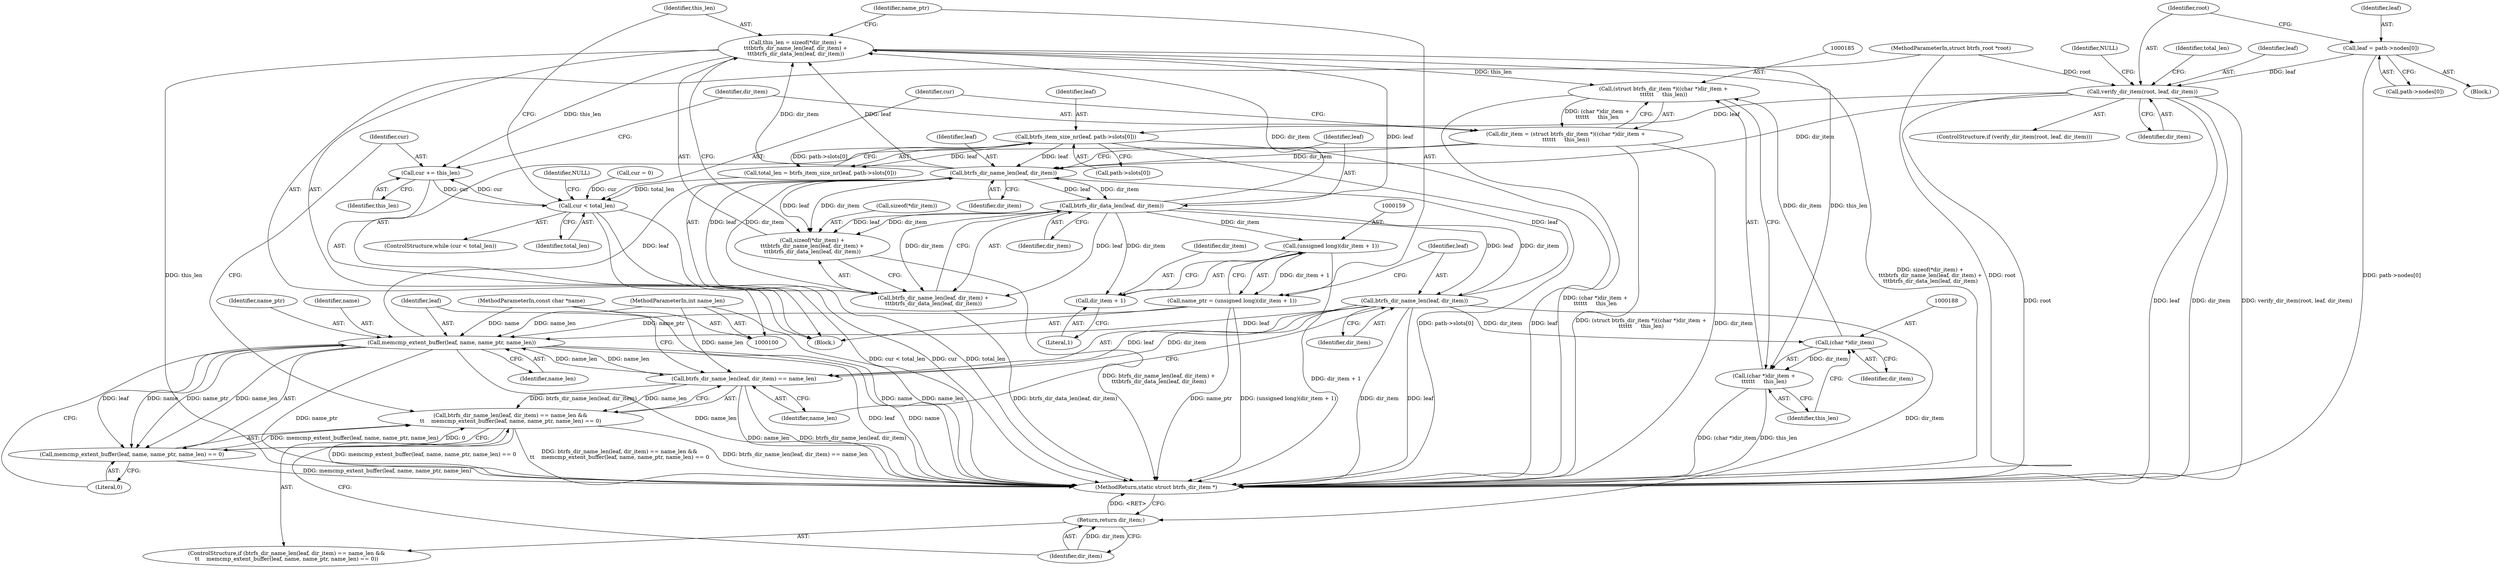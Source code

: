 digraph "1_linux_5f5bc6b1e2d5a6f827bc860ef2dc5b6f365d1339_0@API" {
"1000143" [label="(Call,this_len = sizeof(*dir_item) +\n\t\t\tbtrfs_dir_name_len(leaf, dir_item) +\n\t\t\tbtrfs_dir_data_len(leaf, dir_item))"];
"1000150" [label="(Call,btrfs_dir_name_len(leaf, dir_item))"];
"1000171" [label="(Call,memcmp_extent_buffer(leaf, name, name_ptr, name_len))"];
"1000166" [label="(Call,btrfs_dir_name_len(leaf, dir_item))"];
"1000153" [label="(Call,btrfs_dir_data_len(leaf, dir_item))"];
"1000103" [label="(MethodParameterIn,const char *name)"];
"1000156" [label="(Call,name_ptr = (unsigned long)(dir_item + 1))"];
"1000158" [label="(Call,(unsigned long)(dir_item + 1))"];
"1000165" [label="(Call,btrfs_dir_name_len(leaf, dir_item) == name_len)"];
"1000104" [label="(MethodParameterIn,int name_len)"];
"1000131" [label="(Call,btrfs_item_size_nr(leaf, path->slots[0]))"];
"1000123" [label="(Call,verify_dir_item(root, leaf, dir_item))"];
"1000101" [label="(MethodParameterIn,struct btrfs_root *root)"];
"1000115" [label="(Call,leaf = path->nodes[0])"];
"1000182" [label="(Call,dir_item = (struct btrfs_dir_item *)((char *)dir_item +\n\t\t\t\t\t\t     this_len))"];
"1000184" [label="(Call,(struct btrfs_dir_item *)((char *)dir_item +\n\t\t\t\t\t\t     this_len))"];
"1000187" [label="(Call,(char *)dir_item)"];
"1000143" [label="(Call,this_len = sizeof(*dir_item) +\n\t\t\tbtrfs_dir_name_len(leaf, dir_item) +\n\t\t\tbtrfs_dir_data_len(leaf, dir_item))"];
"1000179" [label="(Call,cur += this_len)"];
"1000139" [label="(Call,cur < total_len)"];
"1000186" [label="(Call,(char *)dir_item +\n\t\t\t\t\t\t     this_len)"];
"1000145" [label="(Call,sizeof(*dir_item) +\n\t\t\tbtrfs_dir_name_len(leaf, dir_item) +\n\t\t\tbtrfs_dir_data_len(leaf, dir_item))"];
"1000149" [label="(Call,btrfs_dir_name_len(leaf, dir_item) +\n\t\t\tbtrfs_dir_data_len(leaf, dir_item))"];
"1000164" [label="(Call,btrfs_dir_name_len(leaf, dir_item) == name_len &&\n\t\t    memcmp_extent_buffer(leaf, name, name_ptr, name_len) == 0)"];
"1000170" [label="(Call,memcmp_extent_buffer(leaf, name, name_ptr, name_len) == 0)"];
"1000160" [label="(Call,dir_item + 1)"];
"1000177" [label="(Return,return dir_item;)"];
"1000193" [label="(MethodReturn,static struct btrfs_dir_item *)"];
"1000142" [label="(Block,)"];
"1000183" [label="(Identifier,dir_item)"];
"1000149" [label="(Call,btrfs_dir_name_len(leaf, dir_item) +\n\t\t\tbtrfs_dir_data_len(leaf, dir_item))"];
"1000170" [label="(Call,memcmp_extent_buffer(leaf, name, name_ptr, name_len) == 0)"];
"1000175" [label="(Identifier,name_len)"];
"1000129" [label="(Call,total_len = btrfs_item_size_nr(leaf, path->slots[0]))"];
"1000158" [label="(Call,(unsigned long)(dir_item + 1))"];
"1000130" [label="(Identifier,total_len)"];
"1000139" [label="(Call,cur < total_len)"];
"1000161" [label="(Identifier,dir_item)"];
"1000165" [label="(Call,btrfs_dir_name_len(leaf, dir_item) == name_len)"];
"1000163" [label="(ControlStructure,if (btrfs_dir_name_len(leaf, dir_item) == name_len &&\n\t\t    memcmp_extent_buffer(leaf, name, name_ptr, name_len) == 0))"];
"1000169" [label="(Identifier,name_len)"];
"1000160" [label="(Call,dir_item + 1)"];
"1000172" [label="(Identifier,leaf)"];
"1000162" [label="(Literal,1)"];
"1000105" [label="(Block,)"];
"1000132" [label="(Identifier,leaf)"];
"1000125" [label="(Identifier,leaf)"];
"1000156" [label="(Call,name_ptr = (unsigned long)(dir_item + 1))"];
"1000167" [label="(Identifier,leaf)"];
"1000157" [label="(Identifier,name_ptr)"];
"1000143" [label="(Call,this_len = sizeof(*dir_item) +\n\t\t\tbtrfs_dir_name_len(leaf, dir_item) +\n\t\t\tbtrfs_dir_data_len(leaf, dir_item))"];
"1000103" [label="(MethodParameterIn,const char *name)"];
"1000171" [label="(Call,memcmp_extent_buffer(leaf, name, name_ptr, name_len))"];
"1000122" [label="(ControlStructure,if (verify_dir_item(root, leaf, dir_item)))"];
"1000115" [label="(Call,leaf = path->nodes[0])"];
"1000180" [label="(Identifier,cur)"];
"1000155" [label="(Identifier,dir_item)"];
"1000173" [label="(Identifier,name)"];
"1000144" [label="(Identifier,this_len)"];
"1000104" [label="(MethodParameterIn,int name_len)"];
"1000140" [label="(Identifier,cur)"];
"1000189" [label="(Identifier,dir_item)"];
"1000126" [label="(Identifier,dir_item)"];
"1000186" [label="(Call,(char *)dir_item +\n\t\t\t\t\t\t     this_len)"];
"1000117" [label="(Call,path->nodes[0])"];
"1000174" [label="(Identifier,name_ptr)"];
"1000176" [label="(Literal,0)"];
"1000150" [label="(Call,btrfs_dir_name_len(leaf, dir_item))"];
"1000141" [label="(Identifier,total_len)"];
"1000110" [label="(Call,cur = 0)"];
"1000168" [label="(Identifier,dir_item)"];
"1000166" [label="(Call,btrfs_dir_name_len(leaf, dir_item))"];
"1000123" [label="(Call,verify_dir_item(root, leaf, dir_item))"];
"1000124" [label="(Identifier,root)"];
"1000128" [label="(Identifier,NULL)"];
"1000181" [label="(Identifier,this_len)"];
"1000116" [label="(Identifier,leaf)"];
"1000133" [label="(Call,path->slots[0])"];
"1000187" [label="(Call,(char *)dir_item)"];
"1000184" [label="(Call,(struct btrfs_dir_item *)((char *)dir_item +\n\t\t\t\t\t\t     this_len))"];
"1000192" [label="(Identifier,NULL)"];
"1000190" [label="(Identifier,this_len)"];
"1000152" [label="(Identifier,dir_item)"];
"1000177" [label="(Return,return dir_item;)"];
"1000178" [label="(Identifier,dir_item)"];
"1000138" [label="(ControlStructure,while (cur < total_len))"];
"1000164" [label="(Call,btrfs_dir_name_len(leaf, dir_item) == name_len &&\n\t\t    memcmp_extent_buffer(leaf, name, name_ptr, name_len) == 0)"];
"1000154" [label="(Identifier,leaf)"];
"1000131" [label="(Call,btrfs_item_size_nr(leaf, path->slots[0]))"];
"1000182" [label="(Call,dir_item = (struct btrfs_dir_item *)((char *)dir_item +\n\t\t\t\t\t\t     this_len))"];
"1000179" [label="(Call,cur += this_len)"];
"1000146" [label="(Call,sizeof(*dir_item))"];
"1000101" [label="(MethodParameterIn,struct btrfs_root *root)"];
"1000153" [label="(Call,btrfs_dir_data_len(leaf, dir_item))"];
"1000145" [label="(Call,sizeof(*dir_item) +\n\t\t\tbtrfs_dir_name_len(leaf, dir_item) +\n\t\t\tbtrfs_dir_data_len(leaf, dir_item))"];
"1000151" [label="(Identifier,leaf)"];
"1000143" -> "1000142"  [label="AST: "];
"1000143" -> "1000145"  [label="CFG: "];
"1000144" -> "1000143"  [label="AST: "];
"1000145" -> "1000143"  [label="AST: "];
"1000157" -> "1000143"  [label="CFG: "];
"1000143" -> "1000193"  [label="DDG: this_len"];
"1000143" -> "1000193"  [label="DDG: sizeof(*dir_item) +\n\t\t\tbtrfs_dir_name_len(leaf, dir_item) +\n\t\t\tbtrfs_dir_data_len(leaf, dir_item)"];
"1000150" -> "1000143"  [label="DDG: leaf"];
"1000150" -> "1000143"  [label="DDG: dir_item"];
"1000153" -> "1000143"  [label="DDG: leaf"];
"1000153" -> "1000143"  [label="DDG: dir_item"];
"1000143" -> "1000179"  [label="DDG: this_len"];
"1000143" -> "1000184"  [label="DDG: this_len"];
"1000143" -> "1000186"  [label="DDG: this_len"];
"1000150" -> "1000149"  [label="AST: "];
"1000150" -> "1000152"  [label="CFG: "];
"1000151" -> "1000150"  [label="AST: "];
"1000152" -> "1000150"  [label="AST: "];
"1000154" -> "1000150"  [label="CFG: "];
"1000150" -> "1000145"  [label="DDG: leaf"];
"1000150" -> "1000145"  [label="DDG: dir_item"];
"1000150" -> "1000149"  [label="DDG: leaf"];
"1000150" -> "1000149"  [label="DDG: dir_item"];
"1000171" -> "1000150"  [label="DDG: leaf"];
"1000131" -> "1000150"  [label="DDG: leaf"];
"1000166" -> "1000150"  [label="DDG: leaf"];
"1000123" -> "1000150"  [label="DDG: dir_item"];
"1000182" -> "1000150"  [label="DDG: dir_item"];
"1000150" -> "1000153"  [label="DDG: leaf"];
"1000150" -> "1000153"  [label="DDG: dir_item"];
"1000171" -> "1000170"  [label="AST: "];
"1000171" -> "1000175"  [label="CFG: "];
"1000172" -> "1000171"  [label="AST: "];
"1000173" -> "1000171"  [label="AST: "];
"1000174" -> "1000171"  [label="AST: "];
"1000175" -> "1000171"  [label="AST: "];
"1000176" -> "1000171"  [label="CFG: "];
"1000171" -> "1000193"  [label="DDG: leaf"];
"1000171" -> "1000193"  [label="DDG: name"];
"1000171" -> "1000193"  [label="DDG: name_ptr"];
"1000171" -> "1000193"  [label="DDG: name_len"];
"1000171" -> "1000165"  [label="DDG: name_len"];
"1000171" -> "1000170"  [label="DDG: leaf"];
"1000171" -> "1000170"  [label="DDG: name"];
"1000171" -> "1000170"  [label="DDG: name_ptr"];
"1000171" -> "1000170"  [label="DDG: name_len"];
"1000166" -> "1000171"  [label="DDG: leaf"];
"1000103" -> "1000171"  [label="DDG: name"];
"1000156" -> "1000171"  [label="DDG: name_ptr"];
"1000165" -> "1000171"  [label="DDG: name_len"];
"1000104" -> "1000171"  [label="DDG: name_len"];
"1000166" -> "1000165"  [label="AST: "];
"1000166" -> "1000168"  [label="CFG: "];
"1000167" -> "1000166"  [label="AST: "];
"1000168" -> "1000166"  [label="AST: "];
"1000169" -> "1000166"  [label="CFG: "];
"1000166" -> "1000193"  [label="DDG: dir_item"];
"1000166" -> "1000193"  [label="DDG: leaf"];
"1000166" -> "1000165"  [label="DDG: leaf"];
"1000166" -> "1000165"  [label="DDG: dir_item"];
"1000153" -> "1000166"  [label="DDG: leaf"];
"1000153" -> "1000166"  [label="DDG: dir_item"];
"1000166" -> "1000177"  [label="DDG: dir_item"];
"1000166" -> "1000187"  [label="DDG: dir_item"];
"1000153" -> "1000149"  [label="AST: "];
"1000153" -> "1000155"  [label="CFG: "];
"1000154" -> "1000153"  [label="AST: "];
"1000155" -> "1000153"  [label="AST: "];
"1000149" -> "1000153"  [label="CFG: "];
"1000153" -> "1000145"  [label="DDG: leaf"];
"1000153" -> "1000145"  [label="DDG: dir_item"];
"1000153" -> "1000149"  [label="DDG: leaf"];
"1000153" -> "1000149"  [label="DDG: dir_item"];
"1000153" -> "1000158"  [label="DDG: dir_item"];
"1000153" -> "1000160"  [label="DDG: dir_item"];
"1000103" -> "1000100"  [label="AST: "];
"1000103" -> "1000193"  [label="DDG: name"];
"1000156" -> "1000142"  [label="AST: "];
"1000156" -> "1000158"  [label="CFG: "];
"1000157" -> "1000156"  [label="AST: "];
"1000158" -> "1000156"  [label="AST: "];
"1000167" -> "1000156"  [label="CFG: "];
"1000156" -> "1000193"  [label="DDG: name_ptr"];
"1000156" -> "1000193"  [label="DDG: (unsigned long)(dir_item + 1)"];
"1000158" -> "1000156"  [label="DDG: dir_item + 1"];
"1000158" -> "1000160"  [label="CFG: "];
"1000159" -> "1000158"  [label="AST: "];
"1000160" -> "1000158"  [label="AST: "];
"1000158" -> "1000193"  [label="DDG: dir_item + 1"];
"1000165" -> "1000164"  [label="AST: "];
"1000165" -> "1000169"  [label="CFG: "];
"1000169" -> "1000165"  [label="AST: "];
"1000172" -> "1000165"  [label="CFG: "];
"1000164" -> "1000165"  [label="CFG: "];
"1000165" -> "1000193"  [label="DDG: name_len"];
"1000165" -> "1000193"  [label="DDG: btrfs_dir_name_len(leaf, dir_item)"];
"1000165" -> "1000164"  [label="DDG: btrfs_dir_name_len(leaf, dir_item)"];
"1000165" -> "1000164"  [label="DDG: name_len"];
"1000104" -> "1000165"  [label="DDG: name_len"];
"1000104" -> "1000100"  [label="AST: "];
"1000104" -> "1000193"  [label="DDG: name_len"];
"1000131" -> "1000129"  [label="AST: "];
"1000131" -> "1000133"  [label="CFG: "];
"1000132" -> "1000131"  [label="AST: "];
"1000133" -> "1000131"  [label="AST: "];
"1000129" -> "1000131"  [label="CFG: "];
"1000131" -> "1000193"  [label="DDG: leaf"];
"1000131" -> "1000193"  [label="DDG: path->slots[0]"];
"1000131" -> "1000129"  [label="DDG: leaf"];
"1000131" -> "1000129"  [label="DDG: path->slots[0]"];
"1000123" -> "1000131"  [label="DDG: leaf"];
"1000123" -> "1000122"  [label="AST: "];
"1000123" -> "1000126"  [label="CFG: "];
"1000124" -> "1000123"  [label="AST: "];
"1000125" -> "1000123"  [label="AST: "];
"1000126" -> "1000123"  [label="AST: "];
"1000128" -> "1000123"  [label="CFG: "];
"1000130" -> "1000123"  [label="CFG: "];
"1000123" -> "1000193"  [label="DDG: leaf"];
"1000123" -> "1000193"  [label="DDG: dir_item"];
"1000123" -> "1000193"  [label="DDG: verify_dir_item(root, leaf, dir_item)"];
"1000123" -> "1000193"  [label="DDG: root"];
"1000101" -> "1000123"  [label="DDG: root"];
"1000115" -> "1000123"  [label="DDG: leaf"];
"1000101" -> "1000100"  [label="AST: "];
"1000101" -> "1000193"  [label="DDG: root"];
"1000115" -> "1000105"  [label="AST: "];
"1000115" -> "1000117"  [label="CFG: "];
"1000116" -> "1000115"  [label="AST: "];
"1000117" -> "1000115"  [label="AST: "];
"1000124" -> "1000115"  [label="CFG: "];
"1000115" -> "1000193"  [label="DDG: path->nodes[0]"];
"1000182" -> "1000142"  [label="AST: "];
"1000182" -> "1000184"  [label="CFG: "];
"1000183" -> "1000182"  [label="AST: "];
"1000184" -> "1000182"  [label="AST: "];
"1000140" -> "1000182"  [label="CFG: "];
"1000182" -> "1000193"  [label="DDG: (struct btrfs_dir_item *)((char *)dir_item +\n\t\t\t\t\t\t     this_len)"];
"1000182" -> "1000193"  [label="DDG: dir_item"];
"1000184" -> "1000182"  [label="DDG: (char *)dir_item +\n\t\t\t\t\t\t     this_len"];
"1000184" -> "1000186"  [label="CFG: "];
"1000185" -> "1000184"  [label="AST: "];
"1000186" -> "1000184"  [label="AST: "];
"1000184" -> "1000193"  [label="DDG: (char *)dir_item +\n\t\t\t\t\t\t     this_len"];
"1000187" -> "1000184"  [label="DDG: dir_item"];
"1000187" -> "1000186"  [label="AST: "];
"1000187" -> "1000189"  [label="CFG: "];
"1000188" -> "1000187"  [label="AST: "];
"1000189" -> "1000187"  [label="AST: "];
"1000190" -> "1000187"  [label="CFG: "];
"1000187" -> "1000186"  [label="DDG: dir_item"];
"1000179" -> "1000142"  [label="AST: "];
"1000179" -> "1000181"  [label="CFG: "];
"1000180" -> "1000179"  [label="AST: "];
"1000181" -> "1000179"  [label="AST: "];
"1000183" -> "1000179"  [label="CFG: "];
"1000179" -> "1000139"  [label="DDG: cur"];
"1000139" -> "1000179"  [label="DDG: cur"];
"1000139" -> "1000138"  [label="AST: "];
"1000139" -> "1000141"  [label="CFG: "];
"1000140" -> "1000139"  [label="AST: "];
"1000141" -> "1000139"  [label="AST: "];
"1000144" -> "1000139"  [label="CFG: "];
"1000192" -> "1000139"  [label="CFG: "];
"1000139" -> "1000193"  [label="DDG: total_len"];
"1000139" -> "1000193"  [label="DDG: cur < total_len"];
"1000139" -> "1000193"  [label="DDG: cur"];
"1000110" -> "1000139"  [label="DDG: cur"];
"1000129" -> "1000139"  [label="DDG: total_len"];
"1000186" -> "1000190"  [label="CFG: "];
"1000190" -> "1000186"  [label="AST: "];
"1000186" -> "1000193"  [label="DDG: (char *)dir_item"];
"1000186" -> "1000193"  [label="DDG: this_len"];
"1000145" -> "1000149"  [label="CFG: "];
"1000146" -> "1000145"  [label="AST: "];
"1000149" -> "1000145"  [label="AST: "];
"1000145" -> "1000193"  [label="DDG: btrfs_dir_name_len(leaf, dir_item) +\n\t\t\tbtrfs_dir_data_len(leaf, dir_item)"];
"1000149" -> "1000193"  [label="DDG: btrfs_dir_data_len(leaf, dir_item)"];
"1000164" -> "1000163"  [label="AST: "];
"1000164" -> "1000170"  [label="CFG: "];
"1000170" -> "1000164"  [label="AST: "];
"1000178" -> "1000164"  [label="CFG: "];
"1000180" -> "1000164"  [label="CFG: "];
"1000164" -> "1000193"  [label="DDG: memcmp_extent_buffer(leaf, name, name_ptr, name_len) == 0"];
"1000164" -> "1000193"  [label="DDG: btrfs_dir_name_len(leaf, dir_item) == name_len &&\n\t\t    memcmp_extent_buffer(leaf, name, name_ptr, name_len) == 0"];
"1000164" -> "1000193"  [label="DDG: btrfs_dir_name_len(leaf, dir_item) == name_len"];
"1000170" -> "1000164"  [label="DDG: memcmp_extent_buffer(leaf, name, name_ptr, name_len)"];
"1000170" -> "1000164"  [label="DDG: 0"];
"1000170" -> "1000176"  [label="CFG: "];
"1000176" -> "1000170"  [label="AST: "];
"1000170" -> "1000193"  [label="DDG: memcmp_extent_buffer(leaf, name, name_ptr, name_len)"];
"1000160" -> "1000162"  [label="CFG: "];
"1000161" -> "1000160"  [label="AST: "];
"1000162" -> "1000160"  [label="AST: "];
"1000177" -> "1000163"  [label="AST: "];
"1000177" -> "1000178"  [label="CFG: "];
"1000178" -> "1000177"  [label="AST: "];
"1000193" -> "1000177"  [label="CFG: "];
"1000177" -> "1000193"  [label="DDG: <RET>"];
"1000178" -> "1000177"  [label="DDG: dir_item"];
}
